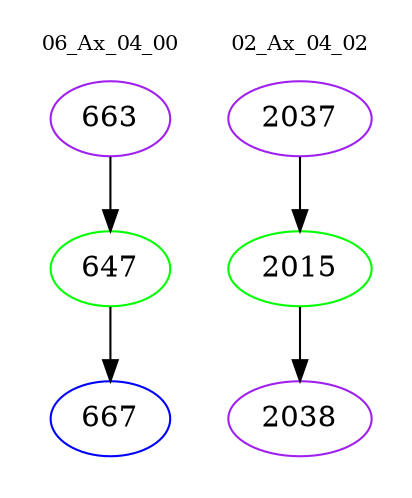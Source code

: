 digraph{
subgraph cluster_0 {
color = white
label = "06_Ax_04_00";
fontsize=10;
T0_663 [label="663", color="purple"]
T0_663 -> T0_647 [color="black"]
T0_647 [label="647", color="green"]
T0_647 -> T0_667 [color="black"]
T0_667 [label="667", color="blue"]
}
subgraph cluster_1 {
color = white
label = "02_Ax_04_02";
fontsize=10;
T1_2037 [label="2037", color="purple"]
T1_2037 -> T1_2015 [color="black"]
T1_2015 [label="2015", color="green"]
T1_2015 -> T1_2038 [color="black"]
T1_2038 [label="2038", color="purple"]
}
}
